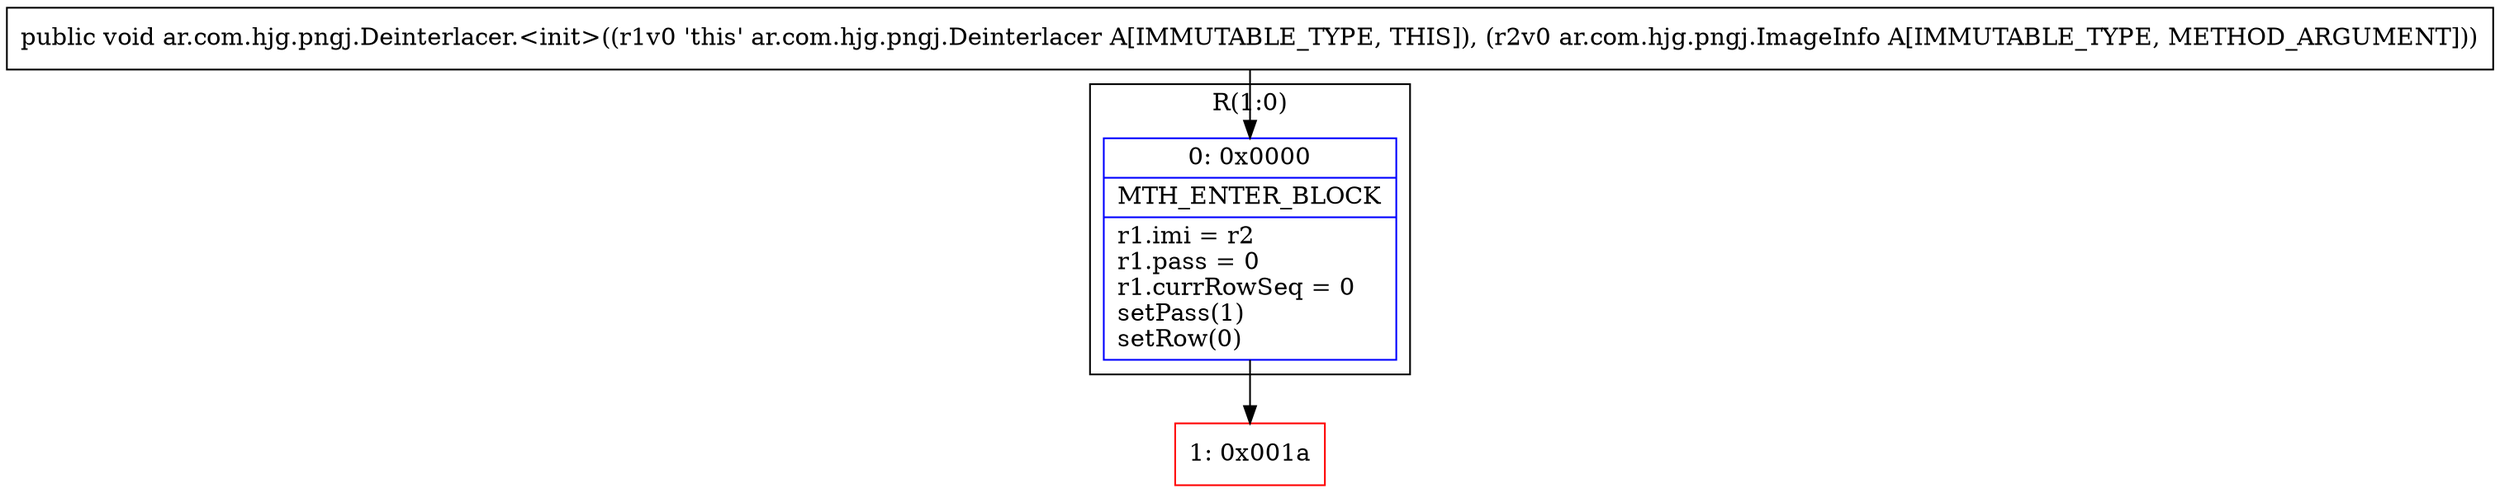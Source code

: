 digraph "CFG forar.com.hjg.pngj.Deinterlacer.\<init\>(Lar\/com\/hjg\/pngj\/ImageInfo;)V" {
subgraph cluster_Region_1238685135 {
label = "R(1:0)";
node [shape=record,color=blue];
Node_0 [shape=record,label="{0\:\ 0x0000|MTH_ENTER_BLOCK\l|r1.imi = r2\lr1.pass = 0\lr1.currRowSeq = 0\lsetPass(1)\lsetRow(0)\l}"];
}
Node_1 [shape=record,color=red,label="{1\:\ 0x001a}"];
MethodNode[shape=record,label="{public void ar.com.hjg.pngj.Deinterlacer.\<init\>((r1v0 'this' ar.com.hjg.pngj.Deinterlacer A[IMMUTABLE_TYPE, THIS]), (r2v0 ar.com.hjg.pngj.ImageInfo A[IMMUTABLE_TYPE, METHOD_ARGUMENT])) }"];
MethodNode -> Node_0;
Node_0 -> Node_1;
}


